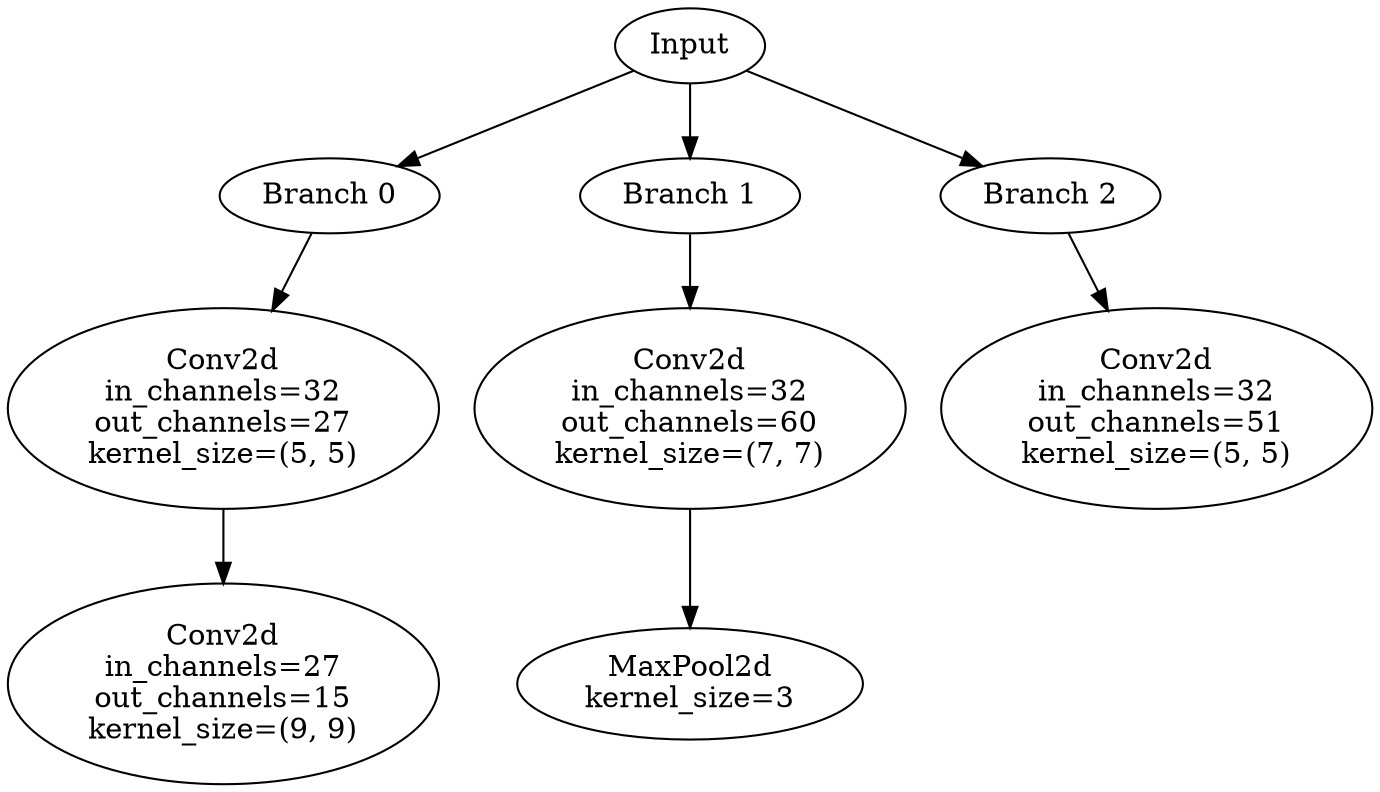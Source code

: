 // Inception Module - Coral 84
digraph {
	Input [label=Input]
	Branch_0 [label="Branch 0"]
	Input -> Branch_0
	Branch_0_Layer_0 [label="Conv2d
in_channels=32
out_channels=27
kernel_size=(5, 5)"]
	Branch_0 -> Branch_0_Layer_0
	Branch_0_Layer_1 [label="Conv2d
in_channels=27
out_channels=15
kernel_size=(9, 9)"]
	Branch_0_Layer_0 -> Branch_0_Layer_1
	Branch_1 [label="Branch 1"]
	Input -> Branch_1
	Branch_1_Layer_0 [label="Conv2d
in_channels=32
out_channels=60
kernel_size=(7, 7)"]
	Branch_1 -> Branch_1_Layer_0
	Branch_1_Layer_1 [label="MaxPool2d
kernel_size=3"]
	Branch_1_Layer_0 -> Branch_1_Layer_1
	Branch_2 [label="Branch 2"]
	Input -> Branch_2
	Branch_2_Layer_0 [label="Conv2d
in_channels=32
out_channels=51
kernel_size=(5, 5)"]
	Branch_2 -> Branch_2_Layer_0
}
